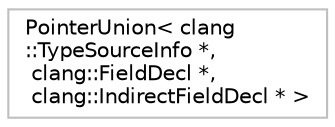 digraph "Graphical Class Hierarchy"
{
 // LATEX_PDF_SIZE
  bgcolor="transparent";
  edge [fontname="Helvetica",fontsize="10",labelfontname="Helvetica",labelfontsize="10"];
  node [fontname="Helvetica",fontsize="10",shape=record];
  rankdir="LR";
  Node0 [label="PointerUnion\< clang\l::TypeSourceInfo *,\l clang::FieldDecl *,\l clang::IndirectFieldDecl * \>",height=0.2,width=0.4,color="grey75",tooltip=" "];
}
